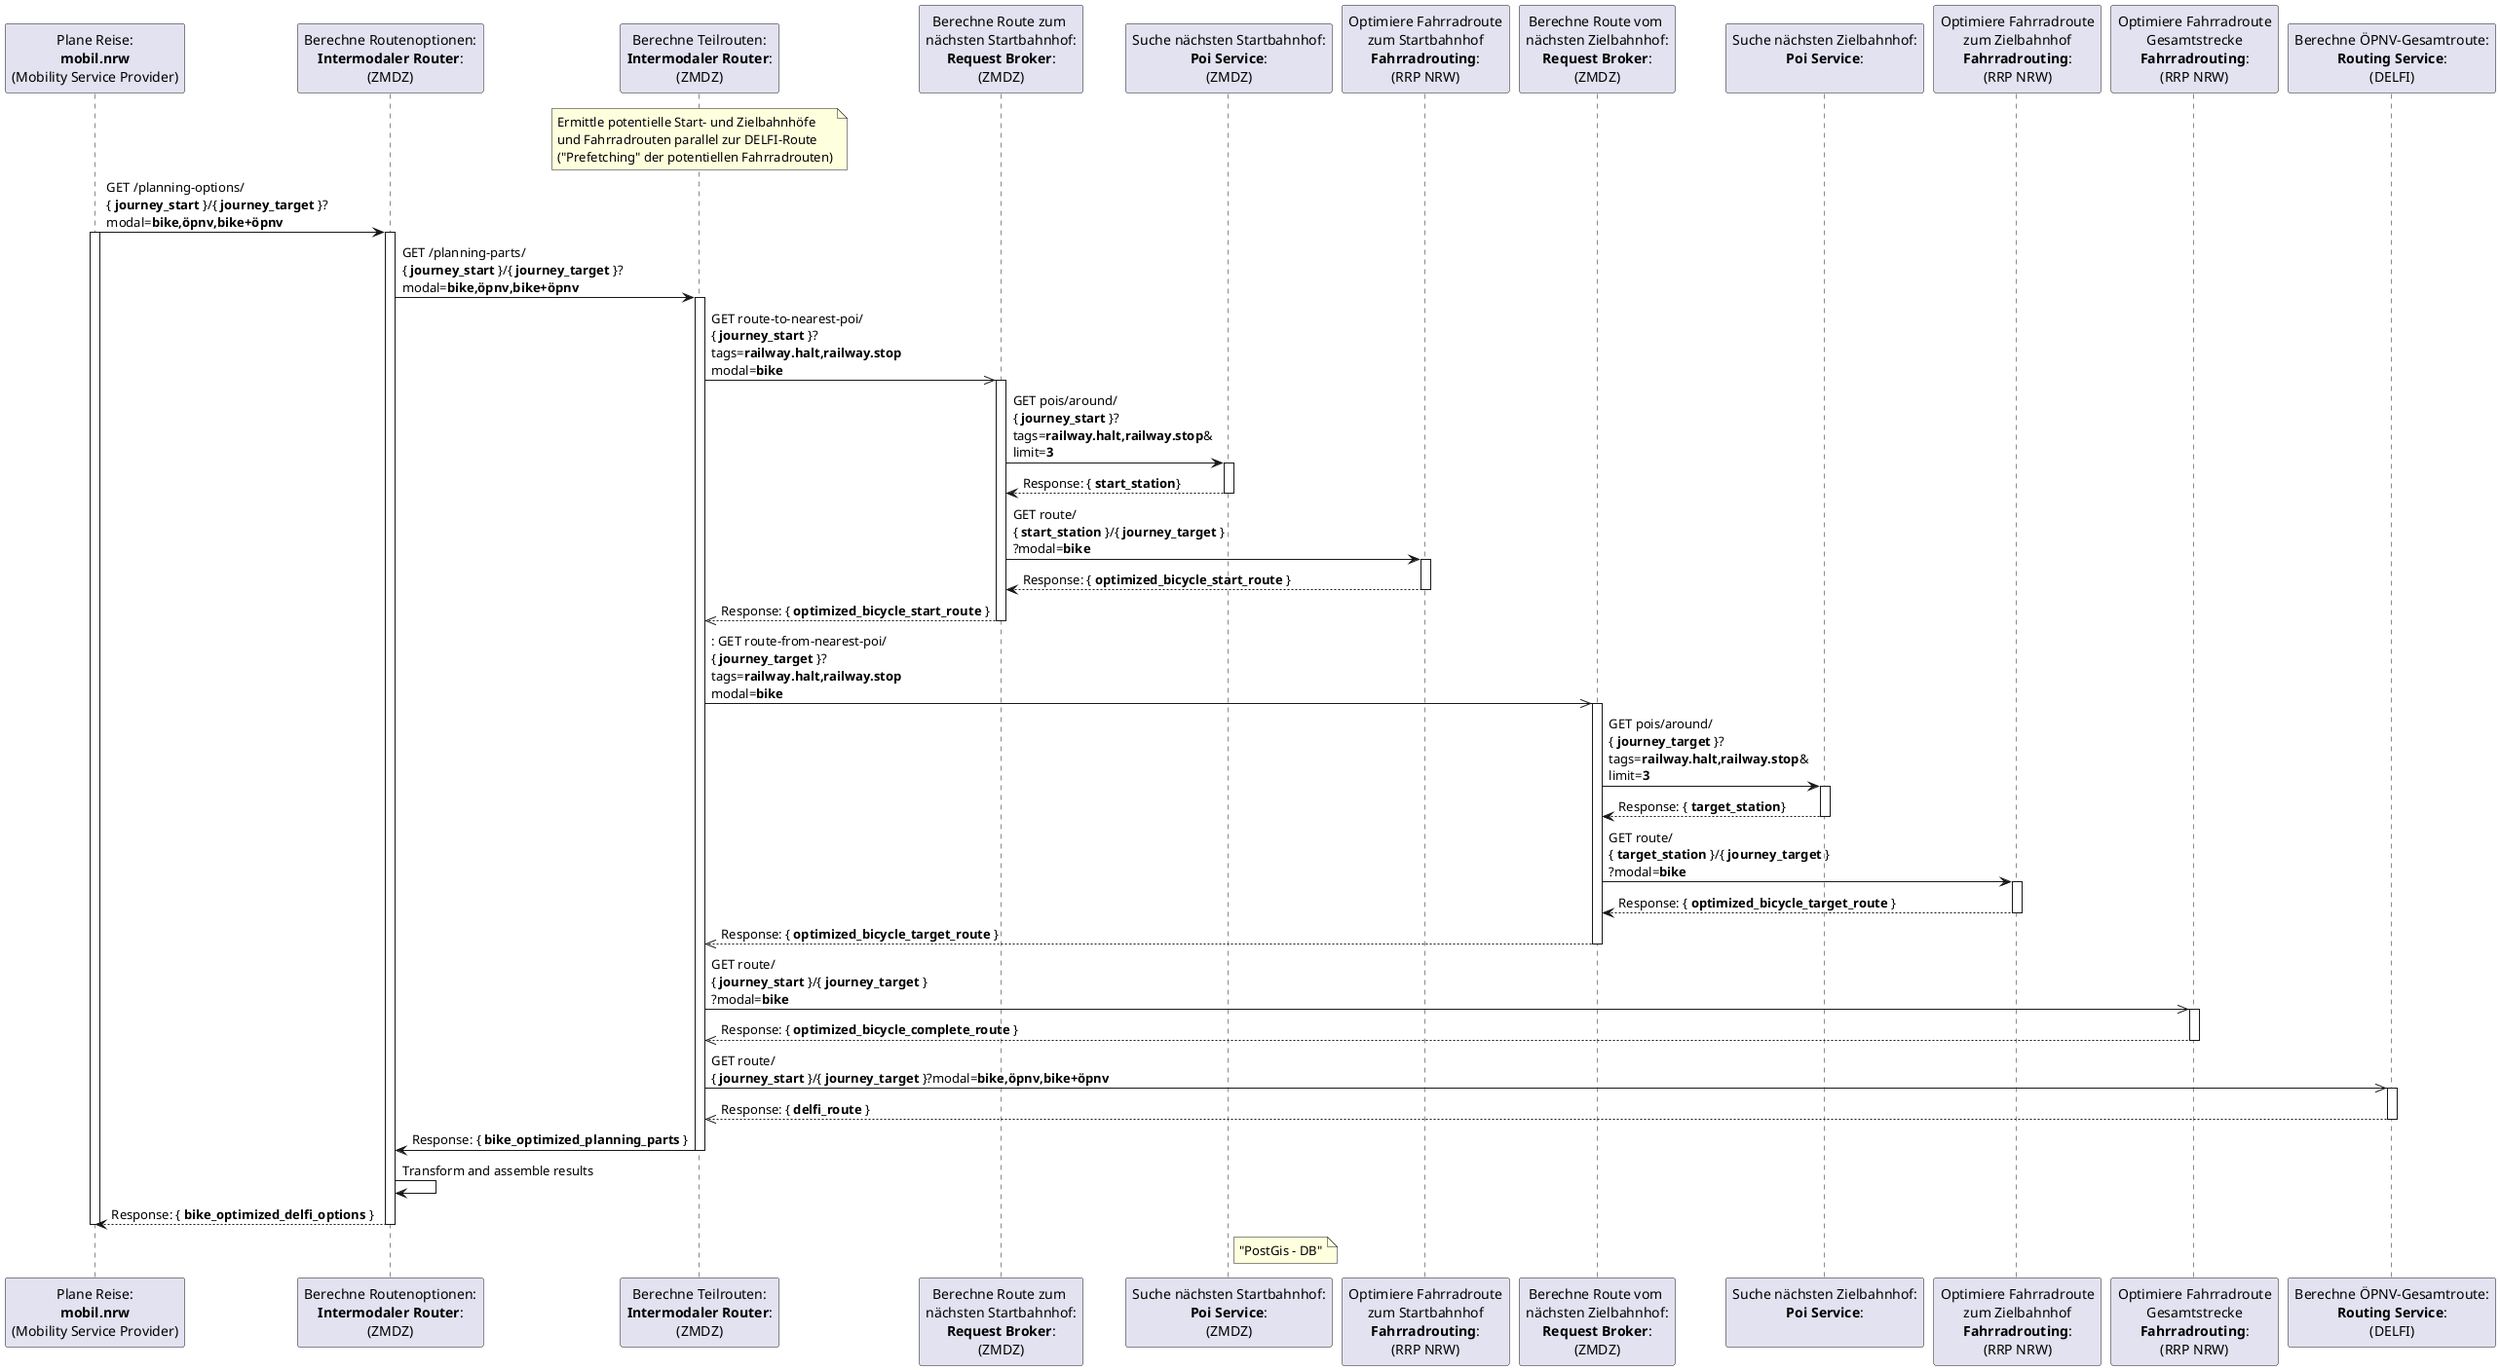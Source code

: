 @startuml

participant "Plane Reise:\n**mobil.nrw**\n(Mobility Service Provider)" as routing_app
participant "Berechne Routenoptionen:\n**Intermodaler Router**:\n(ZMDZ)" as dz_intermodal_router
participant "Berechne Teilrouten:\n**Intermodaler Router**:\n(ZMDZ)" as dz_router
participant "Berechne Route zum \nnächsten Startbahnhof:\n**Request Broker**:\n(ZMDZ)" as dz_broker_route_start
participant "Suche nächsten Startbahnhof:\n**Poi Service**:\n(ZMDZ)" as  dz_poiservice_start
participant "Optimiere Fahrradroute\nzum Startbahnhof\n**Fahrradrouting**:\n(RRP NRW)" as  dz_bicycle_router_start
participant "Berechne Route vom \nnächsten Zielbahnhof:\n**Request Broker**:\n(ZMDZ)" as dz_broker_route_target
participant "Suche nächsten Zielbahnhof:\n**Poi Service**:\n" as  dz_poiservice_target
participant "Optimiere Fahrradroute\nzum Zielbahnhof\n**Fahrradrouting**:\n(RRP NRW)" as  dz_bicycle_router_target
participant "Optimiere Fahrradroute\nGesamtstrecke\n**Fahrradrouting**:\n(RRP NRW)" as  dz_bicycle_router_complete
participant "Berechne ÖPNV-Gesamtroute:\n**Routing Service**:\n(DELFI)" as  delfi_router

note over dz_router: Ermittle potentielle Start- und Zielbahnhöfe\nund Fahrradrouten parallel zur DELFI-Route\n("Prefetching" der potentiellen Fahrradrouten)

routing_app -> dz_intermodal_router : GET /planning-options/\n{ **journey_start** }/{ **journey_target** }?\nmodal=**bike,öpnv,bike+öpnv**
activate routing_app
activate dz_intermodal_router
dz_intermodal_router -> dz_router : GET /planning-parts/\n{ **journey_start** }/{ **journey_target** }?\nmodal=**bike,öpnv,bike+öpnv**
activate dz_router
dz_router  ->> dz_broker_route_start : GET route-to-nearest-poi/\n{ **journey_start** }?\ntags=**railway.halt,railway.stop**\nmodal=**bike**
activate dz_broker_route_start
dz_broker_route_start -> dz_poiservice_start : GET pois/around/\n{ **journey_start** }?\ntags=**railway.halt,railway.stop**&\nlimit=**3**
activate dz_poiservice_start
dz_broker_route_start <-- dz_poiservice_start : Response: { **start_station**}
deactivate dz_poiservice_start
dz_broker_route_start -> dz_bicycle_router_start : GET route/\n{ **start_station** }/{ **journey_target** }\n?modal=**bike**
activate dz_bicycle_router_start
dz_broker_route_start  <--  dz_bicycle_router_start: Response: { **optimized_bicycle_start_route** }
deactivate dz_bicycle_router_start
dz_router  <<-- dz_broker_route_start: Response: { **optimized_bicycle_start_route** }
deactivate dz_broker_route_start

dz_router  ->> dz_broker_route_target :  : GET route-from-nearest-poi/\n{ **journey_target** }?\ntags=**railway.halt,railway.stop**\nmodal=**bike**
activate dz_broker_route_target
dz_broker_route_target -> dz_poiservice_target : GET pois/around/\n{ **journey_target** }?\ntags=**railway.halt,railway.stop**&\nlimit=**3**
activate dz_poiservice_target
dz_broker_route_target <-- dz_poiservice_target : Response: { **target_station**}
deactivate dz_poiservice_target
dz_broker_route_target -> dz_bicycle_router_target : GET route/\n{ **target_station** }/{ **journey_target** }\n?modal=**bike**
activate dz_bicycle_router_target
dz_broker_route_target  <--  dz_bicycle_router_target: Response: { **optimized_bicycle_target_route** }
deactivate dz_bicycle_router_target
dz_router  <<-- dz_broker_route_target: Response: { **optimized_bicycle_target_route** }
deactivate dz_broker_route_target

dz_router  ->> dz_bicycle_router_complete : GET route/\n{ **journey_start** }/{ **journey_target** }\n?modal=**bike**
activate dz_bicycle_router_complete
dz_router  <<-- dz_bicycle_router_complete: Response: { **optimized_bicycle_complete_route** }
deactivate dz_bicycle_router_complete
dz_router  ->> delfi_router : GET route/\n{ **journey_start** }/{ **journey_target** }?modal=**bike,öpnv,bike+öpnv**
activate delfi_router
dz_router  <<-- delfi_router: Response: { **delfi_route** }
deactivate delfi_router
dz_intermodal_router <- dz_router : Response: { **bike_optimized_planning_parts **}
deactivate  dz_router
dz_intermodal_router  -> dz_intermodal_router: Transform and assemble results
dz_intermodal_router --> routing_app: Response: { **bike_optimized_delfi_options** }
deactivate dz_intermodal_router
deactivate routing_app

note right dz_poiservice_start: "PostGis - DB"

@enduml
